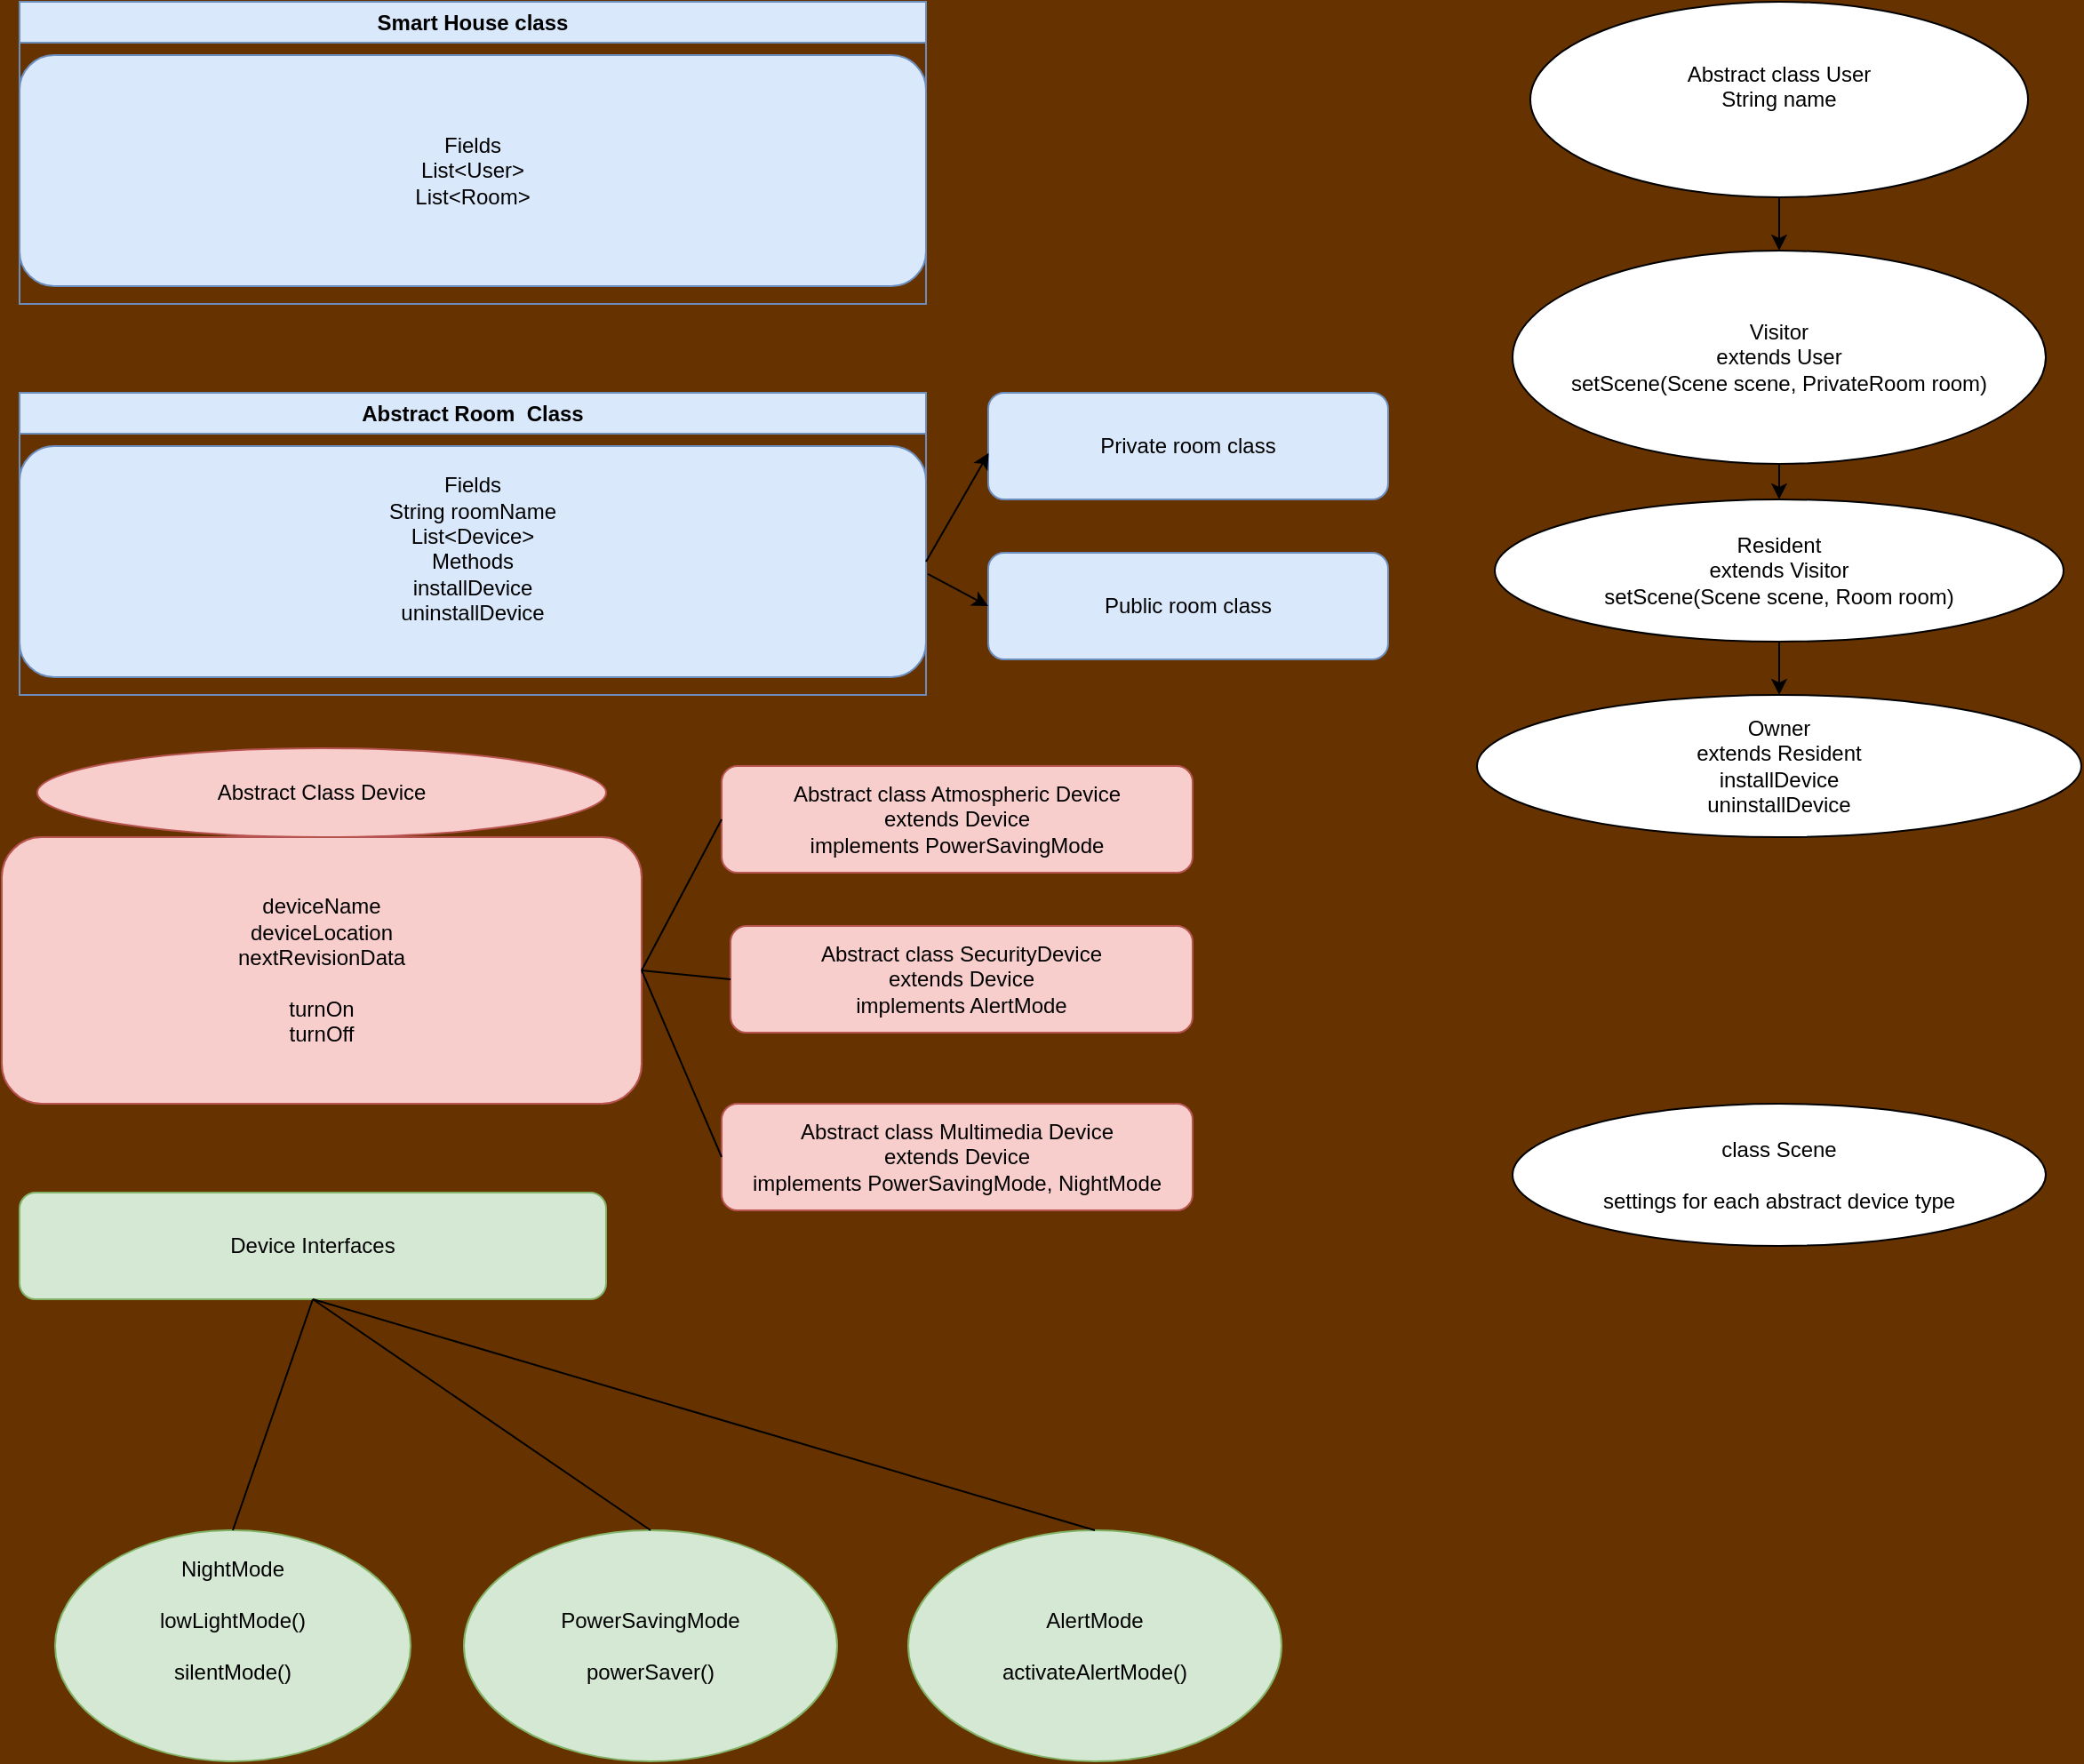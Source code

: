 <mxfile version="21.7.1" type="github">
  <diagram name="Page-1" id="9rA9lKoRtjfUEAICKigl">
    <mxGraphModel dx="2049" dy="2217" grid="1" gridSize="10" guides="1" tooltips="1" connect="1" arrows="1" fold="1" page="1" pageScale="1" pageWidth="850" pageHeight="1100" background="#663300" math="0" shadow="0">
      <root>
        <mxCell id="0" />
        <mxCell id="1" parent="0" />
        <mxCell id="LB6RR5R6ET7taKvT4Xzy-3" value="&lt;div&gt;Abstract Class Device&lt;/div&gt;" style="ellipse;whiteSpace=wrap;html=1;fillColor=#f8cecc;strokeColor=#b85450;" parent="1" vertex="1">
          <mxGeometry x="40" y="-650" width="320" height="50" as="geometry" />
        </mxCell>
        <mxCell id="LB6RR5R6ET7taKvT4Xzy-4" value="&lt;div&gt;deviceName&lt;/div&gt;&lt;div&gt;deviceLocation&lt;/div&gt;&lt;div&gt;nextRevisionData&lt;/div&gt;&lt;div&gt;&lt;br&gt;&lt;/div&gt;&lt;div&gt;turnOn&lt;/div&gt;&lt;div&gt;turnOff&lt;br&gt;&lt;/div&gt;" style="rounded=1;whiteSpace=wrap;html=1;fillColor=#f8cecc;strokeColor=#b85450;" parent="1" vertex="1">
          <mxGeometry x="20" y="-600" width="360" height="150" as="geometry" />
        </mxCell>
        <mxCell id="LB6RR5R6ET7taKvT4Xzy-5" value="Device Interfaces" style="rounded=1;whiteSpace=wrap;html=1;fillColor=#d5e8d4;strokeColor=#82b366;" parent="1" vertex="1">
          <mxGeometry x="30" y="-400" width="330" height="60" as="geometry" />
        </mxCell>
        <mxCell id="LB6RR5R6ET7taKvT4Xzy-6" value="&lt;div&gt;NightMode&lt;/div&gt;&lt;div&gt;&lt;br&gt;&lt;/div&gt;&lt;div&gt;lowLightMode()&lt;/div&gt;&lt;div&gt;&lt;br&gt;&lt;/div&gt;&lt;div&gt;silentMode()&lt;br&gt;&lt;/div&gt;&lt;div&gt;&lt;br&gt;&lt;/div&gt;&lt;div&gt;&lt;br&gt;&lt;/div&gt;" style="ellipse;whiteSpace=wrap;html=1;fillColor=#d5e8d4;strokeColor=#82b366;" parent="1" vertex="1">
          <mxGeometry x="50" y="-210" width="200" height="130" as="geometry" />
        </mxCell>
        <mxCell id="LB6RR5R6ET7taKvT4Xzy-7" value="&lt;div&gt;PowerSavingMode&lt;/div&gt;&lt;div&gt;&lt;br&gt;&lt;/div&gt;&lt;div&gt;powerSaver()&lt;br&gt;&lt;/div&gt;" style="ellipse;whiteSpace=wrap;html=1;fillColor=#d5e8d4;strokeColor=#82b366;" parent="1" vertex="1">
          <mxGeometry x="280" y="-210" width="210" height="130" as="geometry" />
        </mxCell>
        <mxCell id="LB6RR5R6ET7taKvT4Xzy-8" value="&lt;div&gt;AlertMode&lt;/div&gt;&lt;div&gt;&lt;br&gt;&lt;/div&gt;&lt;div&gt;activateAlertMode()&lt;br&gt;&lt;/div&gt;" style="ellipse;whiteSpace=wrap;html=1;fillColor=#d5e8d4;strokeColor=#82b366;" parent="1" vertex="1">
          <mxGeometry x="530" y="-210" width="210" height="130" as="geometry" />
        </mxCell>
        <mxCell id="LB6RR5R6ET7taKvT4Xzy-10" value="" style="endArrow=none;html=1;rounded=0;exitX=0.5;exitY=0;exitDx=0;exitDy=0;entryX=0.5;entryY=1;entryDx=0;entryDy=0;" parent="1" source="LB6RR5R6ET7taKvT4Xzy-6" target="LB6RR5R6ET7taKvT4Xzy-5" edge="1">
          <mxGeometry width="50" height="50" relative="1" as="geometry">
            <mxPoint x="390" y="-330" as="sourcePoint" />
            <mxPoint x="440" y="-380" as="targetPoint" />
          </mxGeometry>
        </mxCell>
        <mxCell id="LB6RR5R6ET7taKvT4Xzy-11" value="" style="endArrow=none;html=1;rounded=0;exitX=0.5;exitY=0;exitDx=0;exitDy=0;entryX=0.5;entryY=1;entryDx=0;entryDy=0;" parent="1" source="LB6RR5R6ET7taKvT4Xzy-7" target="LB6RR5R6ET7taKvT4Xzy-5" edge="1">
          <mxGeometry width="50" height="50" relative="1" as="geometry">
            <mxPoint x="390" y="-330" as="sourcePoint" />
            <mxPoint x="440" y="-380" as="targetPoint" />
          </mxGeometry>
        </mxCell>
        <mxCell id="LB6RR5R6ET7taKvT4Xzy-12" value="" style="endArrow=none;html=1;rounded=0;exitX=0.5;exitY=1;exitDx=0;exitDy=0;entryX=0.5;entryY=0;entryDx=0;entryDy=0;" parent="1" source="LB6RR5R6ET7taKvT4Xzy-5" target="LB6RR5R6ET7taKvT4Xzy-8" edge="1">
          <mxGeometry width="50" height="50" relative="1" as="geometry">
            <mxPoint x="390" y="-330" as="sourcePoint" />
            <mxPoint x="440" y="-380" as="targetPoint" />
          </mxGeometry>
        </mxCell>
        <mxCell id="LB6RR5R6ET7taKvT4Xzy-13" value="&lt;div&gt;Abstract class User&lt;/div&gt;&lt;div&gt;String name&lt;br&gt;&lt;/div&gt;&lt;div&gt;&lt;br&gt;&lt;/div&gt;" style="ellipse;whiteSpace=wrap;html=1;" parent="1" vertex="1">
          <mxGeometry x="880" y="-1070" width="280" height="110" as="geometry" />
        </mxCell>
        <mxCell id="LB6RR5R6ET7taKvT4Xzy-495" value="&lt;div&gt;Smart House class&lt;/div&gt;" style="swimlane;whiteSpace=wrap;html=1;fillColor=#dae8fc;strokeColor=#6c8ebf;" parent="1" vertex="1">
          <mxGeometry x="30" y="-1070" width="510" height="170" as="geometry" />
        </mxCell>
        <mxCell id="LB6RR5R6ET7taKvT4Xzy-496" value="&lt;div&gt;Fields&lt;/div&gt;&lt;div&gt;List&amp;lt;User&amp;gt;&lt;br&gt;&lt;/div&gt;&lt;div&gt;List&amp;lt;Room&amp;gt;&lt;/div&gt;" style="rounded=1;whiteSpace=wrap;html=1;fillColor=#dae8fc;strokeColor=#6c8ebf;" parent="LB6RR5R6ET7taKvT4Xzy-495" vertex="1">
          <mxGeometry y="30" width="510" height="130" as="geometry" />
        </mxCell>
        <mxCell id="yLEq_J4bFB693XNkT7zh-1" value="&lt;div&gt;Abstract Room&amp;nbsp; Class&lt;/div&gt;" style="swimlane;whiteSpace=wrap;html=1;fillColor=#dae8fc;strokeColor=#6c8ebf;" vertex="1" parent="1">
          <mxGeometry x="30" y="-850" width="510" height="170" as="geometry" />
        </mxCell>
        <mxCell id="yLEq_J4bFB693XNkT7zh-2" value="&lt;div&gt;Fields&lt;/div&gt;&lt;div&gt;String roomName&lt;/div&gt;&lt;div&gt;List&amp;lt;Device&amp;gt;&lt;/div&gt;&lt;div&gt;Methods&lt;/div&gt;&lt;div&gt;installDevice&lt;/div&gt;&lt;div&gt;uninstallDevice&lt;br&gt;&lt;/div&gt;&lt;div&gt;&lt;br&gt;&lt;/div&gt;" style="rounded=1;whiteSpace=wrap;html=1;fillColor=#dae8fc;strokeColor=#6c8ebf;" vertex="1" parent="yLEq_J4bFB693XNkT7zh-1">
          <mxGeometry y="30" width="510" height="130" as="geometry" />
        </mxCell>
        <mxCell id="yLEq_J4bFB693XNkT7zh-5" value="&lt;div&gt;Abstract class Atmospheric Device&lt;/div&gt;&lt;div&gt;extends Device&lt;/div&gt;&lt;div&gt;implements PowerSavingMode&lt;br&gt;&lt;/div&gt;" style="rounded=1;whiteSpace=wrap;html=1;fillColor=#f8cecc;strokeColor=#b85450;" vertex="1" parent="1">
          <mxGeometry x="425" y="-640" width="265" height="60" as="geometry" />
        </mxCell>
        <mxCell id="yLEq_J4bFB693XNkT7zh-6" value="&lt;div&gt;Abstract class SecurityDevice&lt;/div&gt;&lt;div&gt;extends Device&lt;/div&gt;&lt;div&gt;implements AlertMode&lt;br&gt;&lt;/div&gt;" style="rounded=1;whiteSpace=wrap;html=1;fillColor=#f8cecc;strokeColor=#b85450;" vertex="1" parent="1">
          <mxGeometry x="430" y="-550" width="260" height="60" as="geometry" />
        </mxCell>
        <mxCell id="yLEq_J4bFB693XNkT7zh-7" value="&lt;div&gt;Abstract class Multimedia Device&lt;/div&gt;&lt;div&gt;extends Device&lt;/div&gt;&lt;div&gt;implements PowerSavingMode, NightMode&lt;br&gt;&lt;/div&gt;" style="rounded=1;whiteSpace=wrap;html=1;fillColor=#f8cecc;strokeColor=#b85450;" vertex="1" parent="1">
          <mxGeometry x="425" y="-450" width="265" height="60" as="geometry" />
        </mxCell>
        <mxCell id="yLEq_J4bFB693XNkT7zh-8" value="" style="endArrow=none;html=1;rounded=0;exitX=1;exitY=0.5;exitDx=0;exitDy=0;entryX=0;entryY=0.5;entryDx=0;entryDy=0;" edge="1" parent="1" source="LB6RR5R6ET7taKvT4Xzy-4" target="yLEq_J4bFB693XNkT7zh-7">
          <mxGeometry width="50" height="50" relative="1" as="geometry">
            <mxPoint x="460" y="-400" as="sourcePoint" />
            <mxPoint x="510" y="-450" as="targetPoint" />
          </mxGeometry>
        </mxCell>
        <mxCell id="yLEq_J4bFB693XNkT7zh-9" value="" style="endArrow=none;html=1;rounded=0;entryX=0;entryY=0.5;entryDx=0;entryDy=0;exitX=1;exitY=0.5;exitDx=0;exitDy=0;" edge="1" parent="1" source="LB6RR5R6ET7taKvT4Xzy-4" target="yLEq_J4bFB693XNkT7zh-6">
          <mxGeometry width="50" height="50" relative="1" as="geometry">
            <mxPoint x="460" y="-400" as="sourcePoint" />
            <mxPoint x="510" y="-450" as="targetPoint" />
          </mxGeometry>
        </mxCell>
        <mxCell id="yLEq_J4bFB693XNkT7zh-10" value="" style="endArrow=none;html=1;rounded=0;exitX=1;exitY=0.5;exitDx=0;exitDy=0;entryX=0;entryY=0.5;entryDx=0;entryDy=0;" edge="1" parent="1" source="LB6RR5R6ET7taKvT4Xzy-4" target="yLEq_J4bFB693XNkT7zh-5">
          <mxGeometry width="50" height="50" relative="1" as="geometry">
            <mxPoint x="460" y="-400" as="sourcePoint" />
            <mxPoint x="510" y="-450" as="targetPoint" />
          </mxGeometry>
        </mxCell>
        <mxCell id="yLEq_J4bFB693XNkT7zh-11" value="&lt;div&gt;Visitor&lt;br&gt;&lt;/div&gt;&lt;div&gt;extends User&lt;/div&gt;&lt;div&gt;setScene(Scene scene, PrivateRoom room)&lt;br&gt;&lt;/div&gt;" style="ellipse;whiteSpace=wrap;html=1;" vertex="1" parent="1">
          <mxGeometry x="870" y="-930" width="300" height="120" as="geometry" />
        </mxCell>
        <mxCell id="yLEq_J4bFB693XNkT7zh-12" value="&lt;div&gt;Resident&lt;/div&gt;&lt;div&gt;extends Visitor&lt;/div&gt;&lt;div&gt;setScene(Scene scene, Room room)&lt;br&gt;&lt;/div&gt;" style="ellipse;whiteSpace=wrap;html=1;" vertex="1" parent="1">
          <mxGeometry x="860" y="-790" width="320" height="80" as="geometry" />
        </mxCell>
        <mxCell id="yLEq_J4bFB693XNkT7zh-13" value="&lt;div&gt;Owner&lt;/div&gt;&lt;div&gt;extends Resident&lt;/div&gt;&lt;div&gt;installDevice&lt;/div&gt;&lt;div&gt;uninstallDevice&lt;br&gt;&lt;/div&gt;" style="ellipse;whiteSpace=wrap;html=1;" vertex="1" parent="1">
          <mxGeometry x="850" y="-680" width="340" height="80" as="geometry" />
        </mxCell>
        <mxCell id="yLEq_J4bFB693XNkT7zh-14" value="" style="endArrow=classic;html=1;rounded=0;exitX=0.5;exitY=1;exitDx=0;exitDy=0;entryX=0.5;entryY=0;entryDx=0;entryDy=0;" edge="1" parent="1" source="LB6RR5R6ET7taKvT4Xzy-13" target="yLEq_J4bFB693XNkT7zh-11">
          <mxGeometry width="50" height="50" relative="1" as="geometry">
            <mxPoint x="1080" y="-830" as="sourcePoint" />
            <mxPoint x="1130" y="-880" as="targetPoint" />
          </mxGeometry>
        </mxCell>
        <mxCell id="yLEq_J4bFB693XNkT7zh-15" value="" style="endArrow=classic;html=1;rounded=0;exitX=0.5;exitY=1;exitDx=0;exitDy=0;entryX=0.5;entryY=0;entryDx=0;entryDy=0;" edge="1" parent="1" source="yLEq_J4bFB693XNkT7zh-11" target="yLEq_J4bFB693XNkT7zh-12">
          <mxGeometry width="50" height="50" relative="1" as="geometry">
            <mxPoint x="1010" y="-770" as="sourcePoint" />
            <mxPoint x="1060" y="-820" as="targetPoint" />
          </mxGeometry>
        </mxCell>
        <mxCell id="yLEq_J4bFB693XNkT7zh-16" value="" style="endArrow=classic;html=1;rounded=0;exitX=0.5;exitY=1;exitDx=0;exitDy=0;entryX=0.5;entryY=0;entryDx=0;entryDy=0;" edge="1" parent="1" source="yLEq_J4bFB693XNkT7zh-12" target="yLEq_J4bFB693XNkT7zh-13">
          <mxGeometry width="50" height="50" relative="1" as="geometry">
            <mxPoint x="1080" y="-830" as="sourcePoint" />
            <mxPoint x="1130" y="-880" as="targetPoint" />
          </mxGeometry>
        </mxCell>
        <mxCell id="yLEq_J4bFB693XNkT7zh-17" value="&lt;div&gt;class Scene&lt;/div&gt;&lt;div&gt;&lt;br&gt;&lt;/div&gt;&lt;div&gt;settings for each abstract device type&lt;br&gt;&lt;/div&gt;" style="ellipse;whiteSpace=wrap;html=1;" vertex="1" parent="1">
          <mxGeometry x="870" y="-450" width="300" height="80" as="geometry" />
        </mxCell>
        <mxCell id="yLEq_J4bFB693XNkT7zh-18" value="Private room class" style="rounded=1;whiteSpace=wrap;html=1;fillColor=#dae8fc;strokeColor=#6c8ebf;" vertex="1" parent="1">
          <mxGeometry x="575" y="-850" width="225" height="60" as="geometry" />
        </mxCell>
        <mxCell id="yLEq_J4bFB693XNkT7zh-19" value="&lt;div&gt;Public room class&lt;/div&gt;" style="rounded=1;whiteSpace=wrap;html=1;fillColor=#dae8fc;strokeColor=#6c8ebf;" vertex="1" parent="1">
          <mxGeometry x="575" y="-760" width="225" height="60" as="geometry" />
        </mxCell>
        <mxCell id="yLEq_J4bFB693XNkT7zh-20" value="" style="endArrow=classic;html=1;rounded=0;exitX=1.002;exitY=0.553;exitDx=0;exitDy=0;exitPerimeter=0;entryX=0;entryY=0.5;entryDx=0;entryDy=0;" edge="1" parent="1" source="yLEq_J4bFB693XNkT7zh-2" target="yLEq_J4bFB693XNkT7zh-19">
          <mxGeometry width="50" height="50" relative="1" as="geometry">
            <mxPoint x="570" y="-720" as="sourcePoint" />
            <mxPoint x="620" y="-770" as="targetPoint" />
          </mxGeometry>
        </mxCell>
        <mxCell id="yLEq_J4bFB693XNkT7zh-21" value="" style="endArrow=classic;html=1;rounded=0;exitX=1;exitY=0.5;exitDx=0;exitDy=0;entryX=0.001;entryY=0.564;entryDx=0;entryDy=0;entryPerimeter=0;" edge="1" parent="1" source="yLEq_J4bFB693XNkT7zh-2" target="yLEq_J4bFB693XNkT7zh-18">
          <mxGeometry width="50" height="50" relative="1" as="geometry">
            <mxPoint x="570" y="-720" as="sourcePoint" />
            <mxPoint x="620" y="-770" as="targetPoint" />
          </mxGeometry>
        </mxCell>
      </root>
    </mxGraphModel>
  </diagram>
</mxfile>
